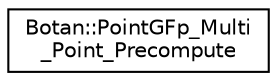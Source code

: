 digraph "Graphical Class Hierarchy"
{
  edge [fontname="Helvetica",fontsize="10",labelfontname="Helvetica",labelfontsize="10"];
  node [fontname="Helvetica",fontsize="10",shape=record];
  rankdir="LR";
  Node0 [label="Botan::PointGFp_Multi\l_Point_Precompute",height=0.2,width=0.4,color="black", fillcolor="white", style="filled",URL="$class_botan_1_1_point_g_fp___multi___point___precompute.html"];
}

